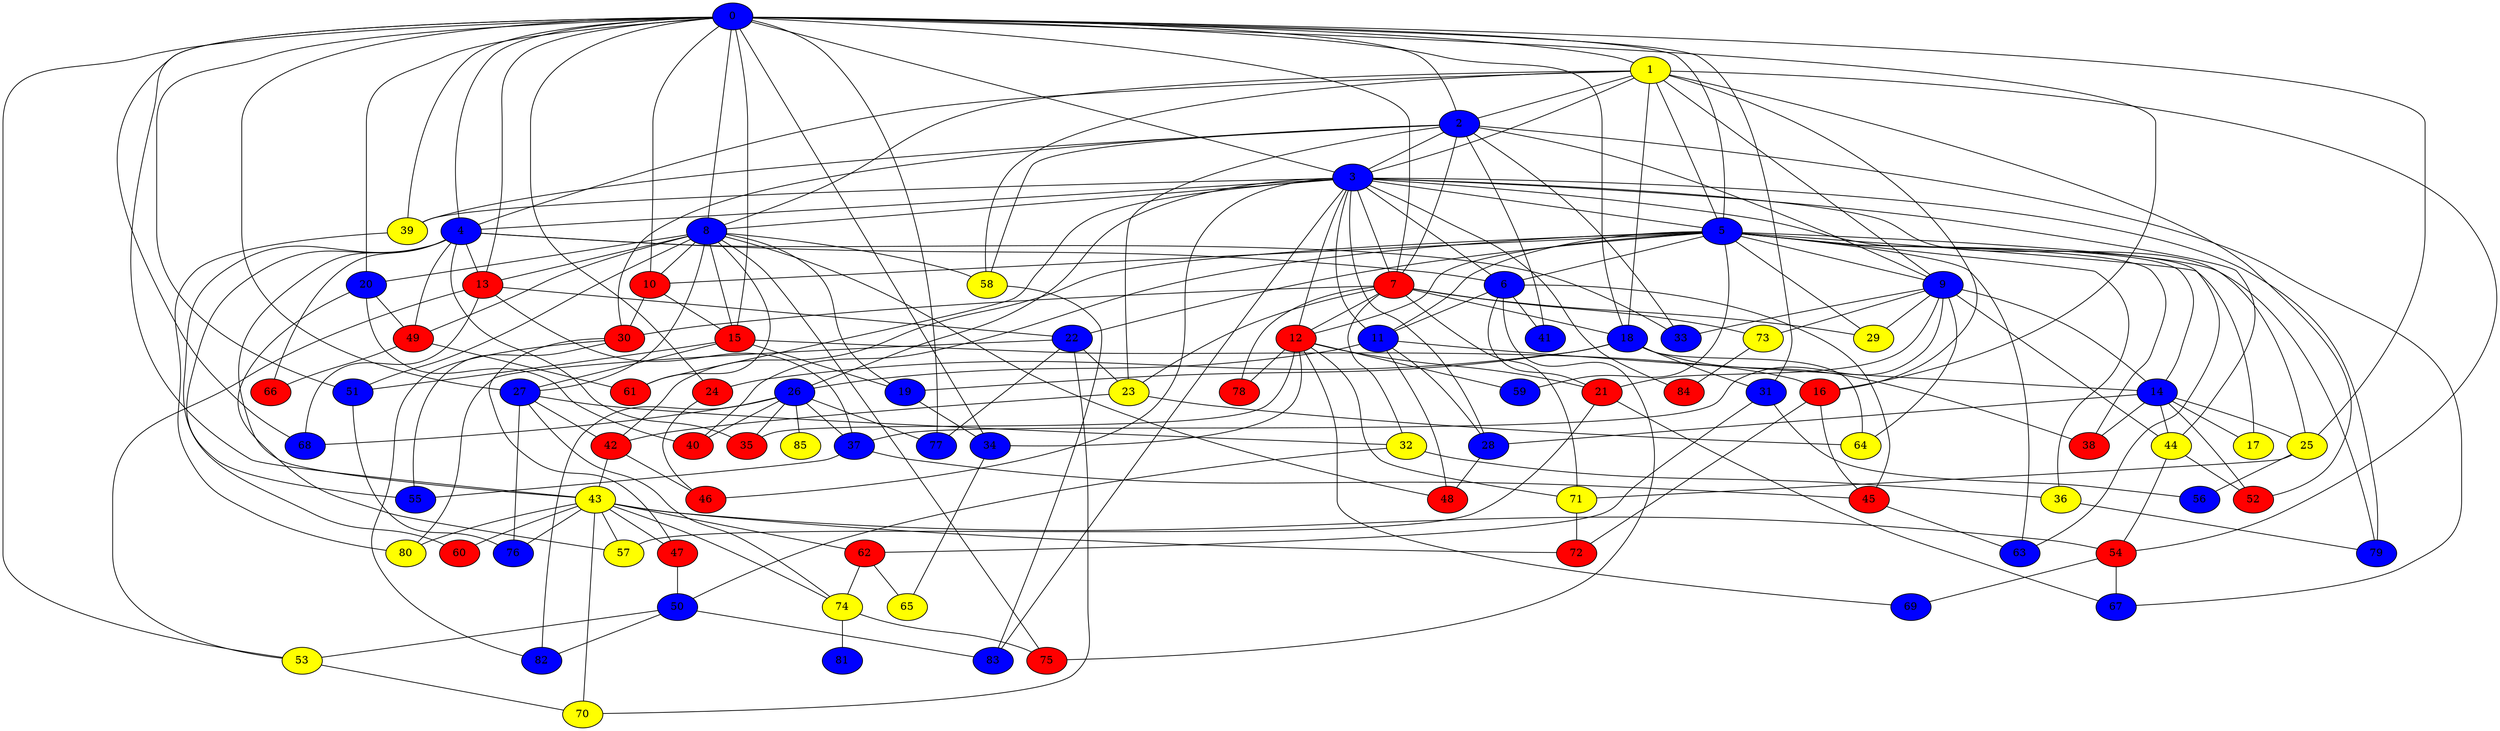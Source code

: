 graph {
0 [style = filled fillcolor = blue];
1 [style = filled fillcolor = yellow];
2 [style = filled fillcolor = blue];
3 [style = filled fillcolor = blue];
4 [style = filled fillcolor = blue];
5 [style = filled fillcolor = blue];
6 [style = filled fillcolor = blue];
7 [style = filled fillcolor = red];
8 [style = filled fillcolor = blue];
9 [style = filled fillcolor = blue];
10 [style = filled fillcolor = red];
11 [style = filled fillcolor = blue];
12 [style = filled fillcolor = red];
13 [style = filled fillcolor = red];
14 [style = filled fillcolor = blue];
15 [style = filled fillcolor = red];
16 [style = filled fillcolor = red];
17 [style = filled fillcolor = yellow];
18 [style = filled fillcolor = blue];
19 [style = filled fillcolor = blue];
20 [style = filled fillcolor = blue];
21 [style = filled fillcolor = red];
22 [style = filled fillcolor = blue];
23 [style = filled fillcolor = yellow];
24 [style = filled fillcolor = red];
25 [style = filled fillcolor = yellow];
26 [style = filled fillcolor = blue];
27 [style = filled fillcolor = blue];
28 [style = filled fillcolor = blue];
29 [style = filled fillcolor = yellow];
30 [style = filled fillcolor = red];
31 [style = filled fillcolor = blue];
32 [style = filled fillcolor = yellow];
33 [style = filled fillcolor = blue];
34 [style = filled fillcolor = blue];
35 [style = filled fillcolor = red];
36 [style = filled fillcolor = yellow];
37 [style = filled fillcolor = blue];
38 [style = filled fillcolor = red];
39 [style = filled fillcolor = yellow];
40 [style = filled fillcolor = red];
41 [style = filled fillcolor = blue];
42 [style = filled fillcolor = red];
43 [style = filled fillcolor = yellow];
44 [style = filled fillcolor = yellow];
45 [style = filled fillcolor = red];
46 [style = filled fillcolor = red];
47 [style = filled fillcolor = red];
48 [style = filled fillcolor = red];
49 [style = filled fillcolor = red];
50 [style = filled fillcolor = blue];
51 [style = filled fillcolor = blue];
52 [style = filled fillcolor = red];
53 [style = filled fillcolor = yellow];
54 [style = filled fillcolor = red];
55 [style = filled fillcolor = blue];
56 [style = filled fillcolor = blue];
57 [style = filled fillcolor = yellow];
58 [style = filled fillcolor = yellow];
59 [style = filled fillcolor = blue];
60 [style = filled fillcolor = red];
61 [style = filled fillcolor = red];
62 [style = filled fillcolor = red];
63 [style = filled fillcolor = blue];
64 [style = filled fillcolor = yellow];
65 [style = filled fillcolor = yellow];
66 [style = filled fillcolor = red];
67 [style = filled fillcolor = blue];
68 [style = filled fillcolor = blue];
69 [style = filled fillcolor = blue];
70 [style = filled fillcolor = yellow];
71 [style = filled fillcolor = yellow];
72 [style = filled fillcolor = red];
73 [style = filled fillcolor = yellow];
74 [style = filled fillcolor = yellow];
75 [style = filled fillcolor = red];
76 [style = filled fillcolor = blue];
77 [style = filled fillcolor = blue];
78 [style = filled fillcolor = red];
79 [style = filled fillcolor = blue];
80 [style = filled fillcolor = yellow];
81 [style = filled fillcolor = blue];
82 [style = filled fillcolor = blue];
83 [style = filled fillcolor = blue];
84 [style = filled fillcolor = red];
85 [style = filled fillcolor = yellow];
0 -- 4;
0 -- 3;
0 -- 2;
0 -- 1;
0 -- 5;
0 -- 7;
0 -- 8;
0 -- 10;
0 -- 13;
0 -- 15;
0 -- 16;
0 -- 18;
0 -- 20;
0 -- 24;
0 -- 25;
0 -- 27;
0 -- 31;
0 -- 34;
0 -- 39;
0 -- 43;
0 -- 51;
0 -- 53;
0 -- 68;
0 -- 77;
1 -- 2;
1 -- 3;
1 -- 4;
1 -- 5;
1 -- 8;
1 -- 9;
1 -- 16;
1 -- 18;
1 -- 52;
1 -- 54;
1 -- 58;
2 -- 3;
2 -- 7;
2 -- 9;
2 -- 23;
2 -- 30;
2 -- 33;
2 -- 39;
2 -- 41;
2 -- 58;
2 -- 67;
3 -- 4;
3 -- 5;
3 -- 6;
3 -- 7;
3 -- 8;
3 -- 11;
3 -- 12;
3 -- 25;
3 -- 26;
3 -- 28;
3 -- 39;
3 -- 44;
3 -- 46;
3 -- 61;
3 -- 63;
3 -- 79;
3 -- 83;
3 -- 84;
4 -- 6;
4 -- 13;
4 -- 33;
4 -- 35;
4 -- 43;
4 -- 49;
4 -- 55;
4 -- 60;
4 -- 66;
5 -- 6;
5 -- 9;
5 -- 10;
5 -- 11;
5 -- 12;
5 -- 14;
5 -- 17;
5 -- 22;
5 -- 29;
5 -- 36;
5 -- 38;
5 -- 40;
5 -- 42;
5 -- 59;
5 -- 63;
5 -- 79;
6 -- 11;
6 -- 21;
6 -- 41;
6 -- 45;
6 -- 75;
7 -- 12;
7 -- 18;
7 -- 23;
7 -- 29;
7 -- 30;
7 -- 32;
7 -- 71;
7 -- 73;
7 -- 78;
8 -- 10;
8 -- 13;
8 -- 15;
8 -- 19;
8 -- 20;
8 -- 27;
8 -- 48;
8 -- 49;
8 -- 51;
8 -- 58;
8 -- 61;
8 -- 75;
9 -- 14;
9 -- 21;
9 -- 29;
9 -- 33;
9 -- 37;
9 -- 44;
9 -- 64;
9 -- 73;
10 -- 15;
10 -- 30;
11 -- 14;
11 -- 26;
11 -- 28;
11 -- 48;
12 -- 21;
12 -- 34;
12 -- 35;
12 -- 59;
12 -- 69;
12 -- 71;
12 -- 78;
13 -- 22;
13 -- 37;
13 -- 53;
13 -- 68;
14 -- 17;
14 -- 25;
14 -- 28;
14 -- 38;
14 -- 44;
14 -- 52;
15 -- 16;
15 -- 19;
15 -- 27;
15 -- 51;
16 -- 45;
16 -- 72;
18 -- 19;
18 -- 24;
18 -- 31;
18 -- 38;
18 -- 64;
19 -- 34;
20 -- 40;
20 -- 49;
20 -- 57;
21 -- 57;
21 -- 67;
22 -- 23;
22 -- 70;
22 -- 77;
22 -- 80;
23 -- 42;
23 -- 64;
24 -- 46;
25 -- 56;
25 -- 71;
26 -- 35;
26 -- 37;
26 -- 40;
26 -- 68;
26 -- 77;
26 -- 82;
26 -- 85;
27 -- 32;
27 -- 42;
27 -- 74;
27 -- 76;
28 -- 48;
30 -- 47;
30 -- 55;
30 -- 82;
31 -- 56;
31 -- 62;
32 -- 36;
32 -- 50;
34 -- 65;
36 -- 79;
37 -- 45;
37 -- 55;
39 -- 80;
42 -- 43;
42 -- 46;
43 -- 47;
43 -- 54;
43 -- 57;
43 -- 60;
43 -- 62;
43 -- 70;
43 -- 72;
43 -- 74;
43 -- 76;
43 -- 80;
44 -- 52;
44 -- 54;
45 -- 63;
47 -- 50;
49 -- 61;
49 -- 66;
50 -- 53;
50 -- 82;
50 -- 83;
51 -- 76;
53 -- 70;
54 -- 67;
54 -- 69;
58 -- 83;
62 -- 65;
62 -- 74;
71 -- 72;
73 -- 84;
74 -- 75;
74 -- 81;
}
